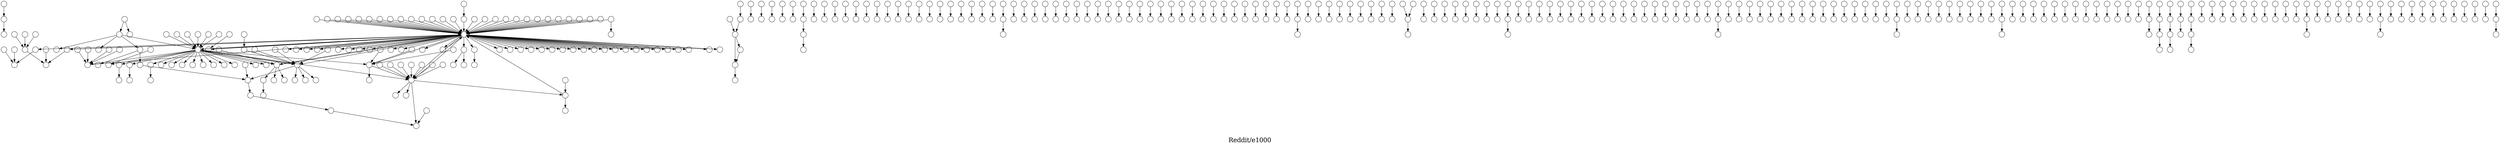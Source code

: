 /*****
Reddit/e1000
*****/

digraph G {
  graph [splines=false overlap=false]
  node  [shape=ellipse, width=0.3, height=0.3, label=""]
  108230 ;
  90784 ;
  108256 ;
  932 ;
  1224 ;
  21560 ;
  28394 ;
  30221 ;
  40577 ;
  45993 ;
  47814 ;
  50029 ;
  57238 ;
  61231 ;
  64983 ;
  68976 ;
  69650 ;
  70935 ;
  72028 ;
  74768 ;
  76860 ;
  77827 ;
  77887 ;
  80318 ;
  89394 ;
  92390 ;
  93685 ;
  95560 ;
  96502 ;
  97553 ;
  99216 ;
  100201 ;
  102274 ;
  103191 ;
  104709 ;
  104833 ;
  105030 ;
  105175 ;
  105784 ;
  107750 ;
  107813 ;
  108027 ;
  108238 ;
  108248 ;
  108253 ;
  108257 ;
  8091 ;
  39265 ;
  47408 ;
  51644 ;
  64361 ;
  75709 ;
  77656 ;
  83892 ;
  91294 ;
  91785 ;
  103567 ;
  104480 ;
  107801 ;
  107877 ;
  108036 ;
  108000 ;
  88031 ;
  107114 ;
  89421 ;
  107973 ;
  107974 ;
  108103 ;
  39225 ;
  107529 ;
  69055 ;
  93611 ;
  107660 ;
  107798 ;
  106930 ;
  26370 ;
  91260 ;
  106316 ;
  104387 ;
  107777 ;
  24324 ;
  43873 ;
  98768 ;
  102892 ;
  3119 ;
  105684 ;
  107519 ;
  67951 ;
  86689 ;
  107840 ;
  105077 ;
  581 ;
  46570 ;
  608 ;
  609 ;
  107554 ;
  75776 ;
  107616 ;
  64330 ;
  107517 ;
  105411 ;
  107870 ;
  98271 ;
  107398 ;
  69051 ;
  106189 ;
  1104 ;
  1105 ;
  1121 ;
  39230 ;
  106874 ;
  105133 ;
  108160 ;
  77534 ;
  102847 ;
  51328 ;
  2723 ;
  2758 ;
  67869 ;
  105743 ;
  107598 ;
  3432 ;
  58102 ;
  107934 ;
  100653 ;
  97848 ;
  98453 ;
  106494 ;
  80523 ;
  58943 ;
  58944 ;
  108203 ;
  108204 ;
  80530 ;
  91179 ;
  53373 ;
  6396 ;
  6399 ;
  100270 ;
  17502 ;
  106906 ;
  56407 ;
  6693 ;
  54785 ;
  104648 ;
  76345 ;
  106303 ;
  28070 ;
  106974 ;
  7217 ;
  7218 ;
  91600 ;
  87518 ;
  107234 ;
  108084 ;
  29106 ;
  29107 ;
  47872 ;
  104441 ;
  108228 ;
  108229 ;
  47044 ;
  47045 ;
  87499 ;
  64398 ;
  70115 ;
  98304 ;
  71290 ;
  11428 ;
  11429 ;
  53834 ;
  11445 ;
  11449 ;
  11450 ;
  90296 ;
  90295 ;
  67910 ;
  103461 ;
  12992 ;
  12993 ;
  99704 ;
  98642 ;
  61576 ;
  61577 ;
  13399 ;
  34212 ;
  13406 ;
  13407 ;
  15455 ;
  15456 ;
  90773 ;
  90774 ;
  95668 ;
  47203 ;
  16722 ;
  17033 ;
  86147 ;
  83602 ;
  17172 ;
  17173 ;
  17510 ;
  94099 ;
  17614 ;
  21240 ;
  17734 ;
  17735 ;
  61218 ;
  17995 ;
  17996 ;
  18899 ;
  18900 ;
  78786 ;
  19488 ;
  55883 ;
  20260 ;
  20261 ;
  21556 ;
  21557 ;
  78880 ;
  78877 ;
  22161 ;
  108205 ;
  108209 ;
  71525 ;
  41984 ;
  105896 ;
  56252 ;
  23896 ;
  105277 ;
  66676 ;
  102384 ;
  106520 ;
  100753 ;
  24498 ;
  100432 ;
  24511 ;
  24512 ;
  75756 ;
  24588 ;
  24812 ;
  24813 ;
  100727 ;
  100728 ;
  24984 ;
  95491 ;
  68569 ;
  68570 ;
  90915 ;
  107480 ;
  27930 ;
  62928 ;
  84697 ;
  33142 ;
  28755 ;
  29097 ;
  29098 ;
  57180 ;
  30231 ;
  30232 ;
  31997 ;
  31998 ;
  99155 ;
  32000 ;
  94494 ;
  98576 ;
  33140 ;
  73362 ;
  73363 ;
  34095 ;
  34096 ;
  94746 ;
  34355 ;
  34356 ;
  34366 ;
  104919 ;
  34369 ;
  34372 ;
  34373 ;
  34491 ;
  34490 ;
  84239 ;
  44018 ;
  35318 ;
  105971 ;
  35431 ;
  35432 ;
  86603 ;
  84509 ;
  36039 ;
  74145 ;
  74139 ;
  37284 ;
  58409 ;
  38067 ;
  106005 ;
  75583 ;
  38277 ;
  68170 ;
  39222 ;
  85317 ;
  39227 ;
  107178 ;
  86281 ;
  39556 ;
  39557 ;
  43859 ;
  50307 ;
  43871 ;
  43884 ;
  43885 ;
  50948 ;
  50949 ;
  45004 ;
  45579 ;
  45580 ;
  46245 ;
  47041 ;
  47042 ;
  47043 ;
  47047 ;
  47048 ;
  47049 ;
  47052 ;
  101844 ;
  47054 ;
  47055 ;
  47409 ;
  90902 ;
  47411 ;
  47412 ;
  75095 ;
  75538 ;
  89054 ;
  49026 ;
  49027 ;
  49160 ;
  49161 ;
  49377 ;
  49378 ;
  58938 ;
  58939 ;
  50821 ;
  50822 ;
  56009 ;
  50942 ;
  50969 ;
  51650 ;
  52300 ;
  50972 ;
  51637 ;
  51638 ;
  51640 ;
  51641 ;
  60412 ;
  51645 ;
  84981 ;
  53153 ;
  53154 ;
  53202 ;
  58476 ;
  107354 ;
  54622 ;
  74884 ;
  54716 ;
  97403 ;
  57967 ;
  57968 ;
  59281 ;
  103974 ;
  59527 ;
  59529 ;
  59532 ;
  59533 ;
  107494 ;
  59537 ;
  59538 ;
  95845 ;
  59571 ;
  59875 ;
  60481 ;
  60482 ;
  60594 ;
  60595 ;
  61000 ;
  61816 ;
  104584 ;
  66524 ;
  66525 ;
  62568 ;
  107270 ;
  62728 ;
  94002 ;
  62933 ;
  62934 ;
  64404 ;
  64405 ;
  64406 ;
  64409 ;
  64410 ;
  64639 ;
  64640 ;
  65535 ;
  65536 ;
  67392 ;
  98487 ;
  67970 ;
  67971 ;
  68026 ;
  87286 ;
  68169 ;
  68565 ;
  100395 ;
  68571 ;
  68572 ;
  68573 ;
  69020 ;
  69028 ;
  69030 ;
  69031 ;
  69295 ;
  107972 ;
  71283 ;
  82573 ;
  71611 ;
  71612 ;
  72728 ;
  73107 ;
  73108 ;
  73330 ;
  73331 ;
  73332 ;
  73333 ;
  73335 ;
  73336 ;
  73337 ;
  73339 ;
  73340 ;
  73344 ;
  73348 ;
  73341 ;
  73342 ;
  73343 ;
  73350 ;
  73351 ;
  73352 ;
  73353 ;
  73972 ;
  73973 ;
  74144 ;
  74143 ;
  74146 ;
  96540 ;
  74773 ;
  74774 ;
  75750 ;
  99197 ;
  77884 ;
  77991 ;
  77989 ;
  78018 ;
  78017 ;
  78898 ;
  78899 ;
  81619 ;
  81620 ;
  81624 ;
  89422 ;
  86211 ;
  86212 ;
  86219 ;
  86228 ;
  86229 ;
  86230 ;
  88907 ;
  88908 ;
  89276 ;
  89380 ;
  98589 ;
  89384 ;
  89417 ;
  89418 ;
  89419 ;
  89424 ;
  89425 ;
  101800 ;
  105894 ;
  92075 ;
  95190 ;
  95191 ;
  95317 ;
  96970 ;
  97767 ;
  98562 ;
  98563 ;
  98577 ;
  98578 ;
  98579 ;
  98580 ;
  98581 ;
  98606 ;
  100524 ;
  100525 ;
  100675 ;
  100679 ;
  100680 ;
  100736 ;
  100737 ;
  100918 ;
  100919 ;
  103419 ;
  103420 ;
  104007 ;
  104931 ;
  105818 ;
  105819 ;
  106115 ;
  106129 ;
  107165 ;
  107166 ;
  107171 ;
  107172 ;
  107173 ;
  107176 ;
  108230 -> 90784;
  90784 -> 57180;
  108256 -> 932;
  108256 -> 1224;
  108256 -> 21560;
  108256 -> 28394;
  108256 -> 30221;
  108256 -> 40577;
  108256 -> 45993;
  108256 -> 47814;
  108256 -> 50029;
  108256 -> 57238;
  108256 -> 61231;
  108256 -> 64983;
  108256 -> 68976;
  108256 -> 69650;
  108256 -> 70935;
  108256 -> 72028;
  108256 -> 74768;
  108256 -> 76860;
  108256 -> 77827;
  108256 -> 77887;
  108256 -> 80318;
  108256 -> 89394;
  108256 -> 92390;
  108256 -> 93685;
  108256 -> 95560;
  108256 -> 96502;
  108256 -> 97553;
  108256 -> 99216;
  108256 -> 100201;
  108256 -> 102274;
  108256 -> 103191;
  108256 -> 104709;
  108256 -> 104833;
  108256 -> 105030;
  108256 -> 105175;
  108256 -> 105784;
  108256 -> 107750;
  108256 -> 107813;
  108256 -> 108027;
  108256 -> 108238;
  108256 -> 108248;
  108256 -> 108253;
  108256 -> 108257;
  77887 -> 107354;
  99216 -> 66676;
  99216 -> 102384;
  104833 -> 51328;
  105175 -> 108256;
  105784 -> 105077;
  105784 -> 108256;
  107813 -> 108256;
  108027 -> 24324;
  108027 -> 43873;
  108027 -> 98768;
  108027 -> 102892;
  108027 -> 108256;
  108238 -> 67951;
  108238 -> 108027;
  108248 -> 3119;
  108248 -> 105684;
  108248 -> 107519;
  108248 -> 108256;
  108253 -> 8091;
  108253 -> 39265;
  108253 -> 47408;
  108253 -> 51644;
  108253 -> 64361;
  108253 -> 75709;
  108253 -> 77656;
  108253 -> 83892;
  108253 -> 91294;
  108253 -> 91785;
  108253 -> 103567;
  108253 -> 104480;
  108253 -> 107801;
  108253 -> 107877;
  108253 -> 108027;
  108253 -> 108036;
  108253 -> 108238;
  108253 -> 108248;
  108253 -> 108256;
  108253 -> 108257;
  108257 -> 26370;
  108257 -> 91260;
  108257 -> 106316;
  108257 -> 107114;
  108257 -> 108253;
  47408 -> 47409;
  91294 -> 95491;
  107877 -> 86689;
  108036 -> 108256;
  108000 -> 88031;
  107114 -> 89421;
  89421 -> 89422;
  107973 -> 107974;
  108103 -> 39225;
  108103 -> 108000;
  39225 -> 108000;
  107529 -> 69055;
  107529 -> 93611;
  107529 -> 107660;
  107529 -> 108253;
  107660 -> 104387;
  107660 -> 107777;
  107798 -> 106930;
  107777 -> 107114;
  102892 -> 75756;
  102892 -> 108256;
  107519 -> 39230;
  107840 -> 105077;
  581 -> 46570;
  608 -> 609;
  107554 -> 75776;
  107616 -> 64330;
  107517 -> 108256;
  105411 -> 108256;
  107870 -> 98271;
  107398 -> 69051;
  107398 -> 107529;
  106189 -> 108256;
  1104 -> 1105;
  1121 -> 108027;
  106874 -> 105133;
  108160 -> 108257;
  77534 -> 102847;
  2723 -> 108036;
  2758 -> 67869;
  105743 -> 107598;
  105743 -> 108256;
  3432 -> 58102;
  107934 -> 100653;
  97848 -> 108256;
  98453 -> 108256;
  106494 -> 80523;
  58943 -> 58944;
  108203 -> 108204;
  80530 -> 91179;
  53373 -> 108027;
  6396 -> 98768;
  6399 -> 107840;
  100270 -> 17502;
  106906 -> 56407;
  6693 -> 54785;
  54785 -> 107616;
  104648 -> 76345;
  106303 -> 28070;
  106974 -> 108256;
  7217 -> 7218;
  91600 -> 87518;
  107234 -> 108256;
  108084 -> 108256;
  29106 -> 29107;
  29107 -> 108257;
  47872 -> 108253;
  104441 -> 105077;
  108228 -> 108229;
  47044 -> 47045;
  87499 -> 64398;
  70115 -> 108256;
  98304 -> 71290;
  11428 -> 11429;
  53834 -> 11445;
  11449 -> 11450;
  90296 -> 90295;
  67910 -> 103461;
  12992 -> 12993;
  99704 -> 98642;
  61576 -> 61577;
  13399 -> 34212;
  13406 -> 13407;
  15455 -> 15456;
  90773 -> 90774;
  95668 -> 47203;
  16722 -> 108256;
  17033 -> 108256;
  86147 -> 83602;
  17172 -> 17173;
  17510 -> 94099;
  17614 -> 21240;
  17734 -> 17735;
  61218 -> 108256;
  17995 -> 17996;
  18899 -> 18900;
  78786 -> 91785;
  19488 -> 55883;
  20260 -> 20261;
  21556 -> 21557;
  78880 -> 78877;
  22161 -> 107840;
  108205 -> 108209;
  71525 -> 41984;
  41984 -> 24588;
  105896 -> 56252;
  23896 -> 105277;
  106520 -> 100753;
  24498 -> 100432;
  24511 -> 24512;
  24812 -> 24813;
  100727 -> 100728;
  24984 -> 108256;
  68569 -> 68570;
  90915 -> 107480;
  27930 -> 108036;
  62928 -> 84697;
  84697 -> 33142;
  28755 -> 108256;
  29097 -> 29098;
  30231 -> 30232;
  31997 -> 31998;
  99155 -> 32000;
  94494 -> 98576;
  33140 -> 84697;
  73362 -> 73363;
  34095 -> 34096;
  94746 -> 108027;
  34355 -> 34356;
  34366 -> 104919;
  104919 -> 34369;
  34372 -> 34373;
  34491 -> 34490;
  84239 -> 44018;
  35318 -> 108256;
  105971 -> 108103;
  35431 -> 35432;
  86603 -> 84509;
  36039 -> 108256;
  74145 -> 74139;
  37284 -> 58409;
  38067 -> 106005;
  75583 -> 38277;
  68170 -> 108256;
  39222 -> 85317;
  85317 -> 108103;
  39227 -> 108248;
  107178 -> 86281;
  39556 -> 39557;
  43859 -> 108238;
  50307 -> 43871;
  43884 -> 43885;
  50948 -> 50949;
  45004 -> 108256;
  45579 -> 45580;
  46245 -> 108257;
  47041 -> 47042;
  47043 -> 47044;
  47047 -> 47048;
  47049 -> 108256;
  47052 -> 101844;
  47054 -> 47055;
  90902 -> 47411;
  47411 -> 47412;
  75095 -> 108256;
  75538 -> 108238;
  89054 -> 108256;
  49026 -> 49027;
  49160 -> 49161;
  49377 -> 49378;
  58938 -> 58939;
  50821 -> 50822;
  56009 -> 108253;
  50942 -> 108257;
  50969 -> 51650;
  52300 -> 50972;
  51637 -> 51638;
  51640 -> 51641;
  60412 -> 108253;
  51645 -> 84981;
  53153 -> 53154;
  53202 -> 108256;
  58476 -> 107354;
  54622 -> 74884;
  54716 -> 97403;
  57967 -> 57968;
  59281 -> 103974;
  59527 -> 59529;
  59532 -> 59533;
  59533 -> 107494;
  59537 -> 59538;
  95845 -> 59571;
  59875 -> 108027;
  60481 -> 60482;
  60594 -> 60595;
  61000 -> 108256;
  61816 -> 104584;
  66524 -> 66525;
  62568 -> 107270;
  62728 -> 94002;
  62933 -> 62934;
  64404 -> 64405;
  64405 -> 64406;
  64409 -> 64410;
  64639 -> 64640;
  65535 -> 65536;
  67392 -> 98487;
  67970 -> 67971;
  68026 -> 87286;
  68169 -> 68170;
  68565 -> 100395;
  68571 -> 68572;
  68573 -> 108256;
  69020 -> 108256;
  69028 -> 108036;
  69030 -> 69031;
  69295 -> 107972;
  71283 -> 82573;
  71611 -> 71612;
  72728 -> 108027;
  73107 -> 73108;
  73330 -> 73331;
  73331 -> 73332;
  73333 -> 73335;
  73335 -> 73336;
  73336 -> 73337;
  73339 -> 73340;
  73340 -> 73344;
  73344 -> 73348;
  73341 -> 73342;
  73342 -> 73343;
  73350 -> 73351;
  73351 -> 73352;
  73352 -> 73353;
  73972 -> 73973;
  74144 -> 74143;
  74146 -> 96540;
  74773 -> 74774;
  75750 -> 99197;
  77884 -> 102892;
  77991 -> 77989;
  78018 -> 78017;
  78898 -> 78899;
  81619 -> 81620;
  81624 -> 108253;
  89422 -> 98768;
  86211 -> 86212;
  86219 -> 108238;
  86228 -> 86229;
  86229 -> 86230;
  88907 -> 88908;
  89276 -> 108256;
  89380 -> 98589;
  89384 -> 108027;
  89417 -> 89418;
  89419 -> 107114;
  89424 -> 89425;
  101800 -> 108036;
  105894 -> 108256;
  92075 -> 105175;
  95190 -> 95191;
  95317 -> 108253;
  96970 -> 108256;
  97767 -> 107840;
  98562 -> 98563;
  98577 -> 98578;
  98578 -> 98579;
  98580 -> 98581;
  98606 -> 108027;
  100524 -> 100525;
  100675 -> 107354;
  100679 -> 100680;
  100736 -> 100737;
  100918 -> 100919;
  103419 -> 103420;
  104007 -> 104931;
  105818 -> 105819;
  106115 -> 106129;
  107165 -> 107166;
  107171 -> 107172;
  107172 -> 107173;
  107176 -> 108253;
  label = "\nReddit/e1000\n";  fontsize=24;
}
